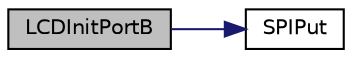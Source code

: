 digraph "LCDInitPortB"
{
  edge [fontname="Helvetica",fontsize="10",labelfontname="Helvetica",labelfontsize="10"];
  node [fontname="Helvetica",fontsize="10",shape=record];
  rankdir="LR";
  Node1 [label="LCDInitPortB",height=0.2,width=0.4,color="black", fillcolor="grey75", style="filled", fontcolor="black"];
  Node1 -> Node2 [color="midnightblue",fontsize="10",style="solid"];
  Node2 [label="SPIPut",height=0.2,width=0.4,color="black", fillcolor="white", style="filled",URL="$_m_s_p_i_8h.html#a41ea9765bf3623f2e3b25c4da46d29f7"];
}
